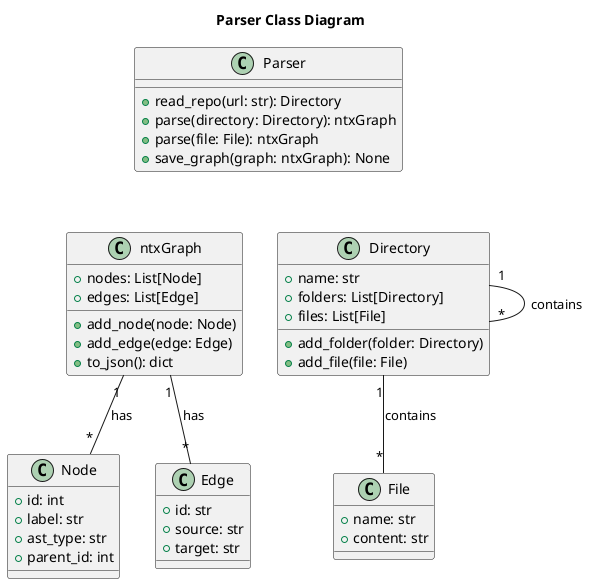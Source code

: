 @startuml
title Parser Class Diagram

' Node class representing graph nodes
class Node {
    +id: int
    +label: str
    +ast_type: str
    +parent_id: int
}

' Edge class representing connections between nodes
class Edge {
    +id: str
    +source: str
    +target: str
}

' ntxGraph representing the entire graph
class ntxGraph {
    +nodes: List[Node]
    +edges: List[Edge]
    +add_node(node: Node)
    +add_edge(edge: Edge)
    +to_json(): dict
}

' Directory class representing a folder in the file system
class Directory {
    +name: str
    +folders: List[Directory]
    +files: List[File]
    +add_folder(folder: Directory)
    +add_file(file: File)
}

' File class representing an individual file
class File {
    +name: str
    +content: str
}

' Parser class representing the parsing service
class Parser {
    +read_repo(url: str): Directory
    +parse(directory: Directory): ntxGraph
    +parse(file: File): ntxGraph
    +save_graph(graph: ntxGraph): None
}

Parser -[hidden]-> Directory
Parser -[hidden]-> ntxGraph

' Relationships between classes
Directory "1" -- "*" Directory: contains
Directory "1" -- "*" File: contains
ntxGraph "1" -- "*" Node: has
ntxGraph "1" -- "*" Edge: has

@enduml
